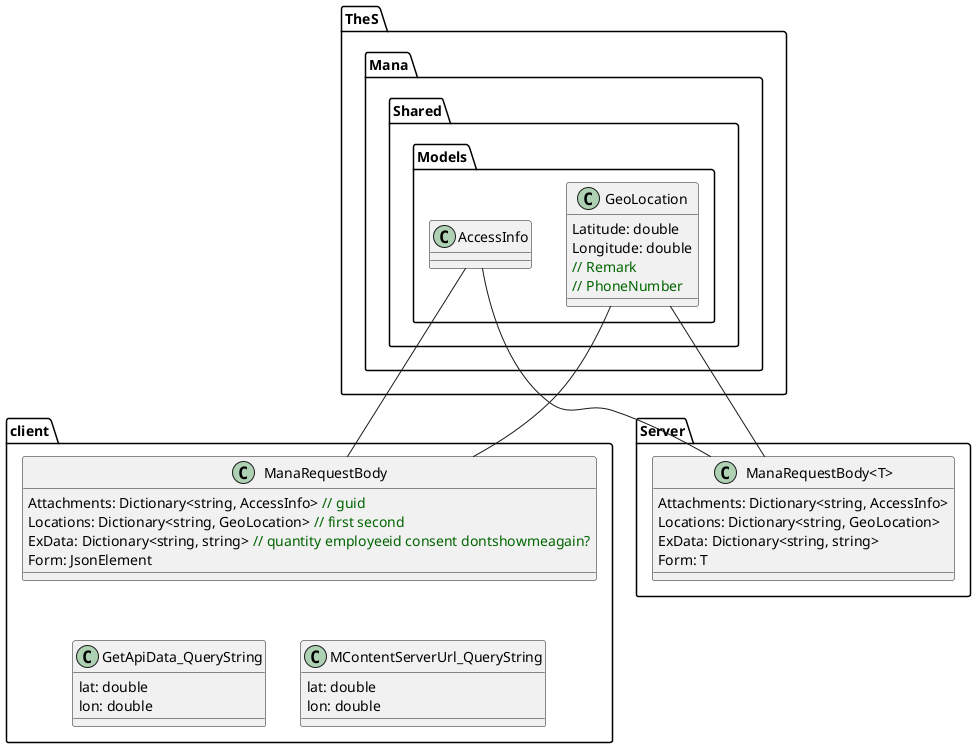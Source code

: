 @startuml ManaRequestBody

!define COMMENT(x) <color:darkgreen>x</color>

package TheS.Mana.Shared.Models {
    class GeoLocation {
        Latitude: double
        Longitude: double
        COMMENT(// Remark)
        COMMENT(// PhoneNumber)
    }
    class AccessInfo { }
}

package client {
    class ManaRequestBody {
        Attachments: Dictionary<string, AccessInfo> COMMENT(// guid)
        Locations: Dictionary<string, GeoLocation> COMMENT(// first second)
        ExData: Dictionary<string, string> COMMENT(// quantity employeeid consent dontshowmeagain?)
        Form: JsonElement
    }
    GeoLocation -- ManaRequestBody
    AccessInfo -- ManaRequestBody

    class GetApiData_QueryString {
        lat: double
        lon: double
    }
    ManaRequestBody -[hidden]- GetApiData_QueryString

    class MContentServerUrl_QueryString {
        lat: double
        lon: double
    }
    ManaRequestBody -[hidden]- MContentServerUrl_QueryString
}

package Server {
    class "ManaRequestBody<T>" {
        Attachments: Dictionary<string, AccessInfo>
        Locations: Dictionary<string, GeoLocation>
        ExData: Dictionary<string, string>
        Form: T
    }
    GeoLocation -- "ManaRequestBody<T>"
    AccessInfo -- "ManaRequestBody<T>"
}

@enduml